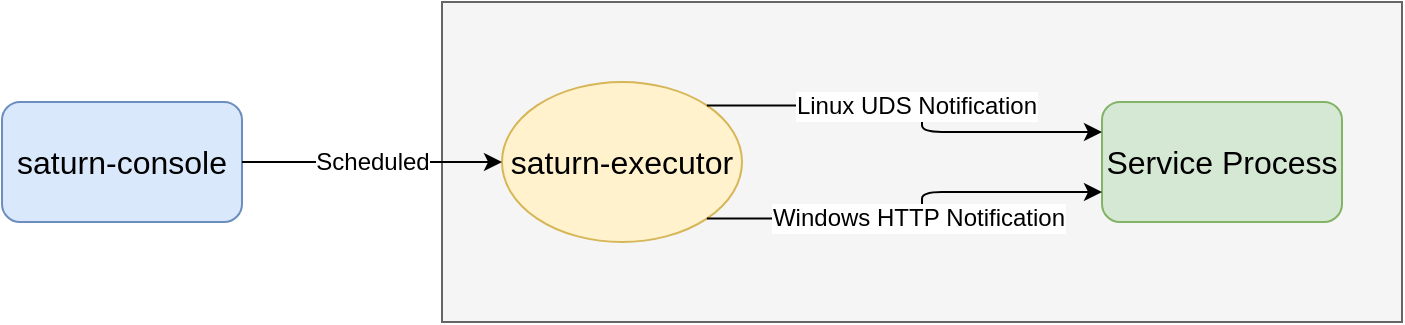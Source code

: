 <mxfile version="24.4.8" type="device">
  <diagram name="第 1 页" id="nGFu9D_AhwtQc-8zZwIC">
    <mxGraphModel dx="1728" dy="674" grid="1" gridSize="10" guides="1" tooltips="1" connect="1" arrows="1" fold="1" page="1" pageScale="1" pageWidth="827" pageHeight="1169" math="0" shadow="0">
      <root>
        <mxCell id="0" />
        <mxCell id="1" parent="0" />
        <mxCell id="QlW6k6h92Zlr6ATB8lqt-1" value="&lt;font style=&quot;font-size: 16px;&quot;&gt;saturn-console&lt;/font&gt;" style="rounded=1;whiteSpace=wrap;html=1;fillColor=#dae8fc;strokeColor=#6c8ebf;" vertex="1" parent="1">
          <mxGeometry x="-120" y="140" width="120" height="60" as="geometry" />
        </mxCell>
        <mxCell id="QlW6k6h92Zlr6ATB8lqt-2" value="" style="rounded=0;whiteSpace=wrap;html=1;fillColor=#f5f5f5;strokeColor=#666666;fontColor=#333333;" vertex="1" parent="1">
          <mxGeometry x="100" y="90" width="480" height="160" as="geometry" />
        </mxCell>
        <mxCell id="QlW6k6h92Zlr6ATB8lqt-3" value="&lt;font style=&quot;font-size: 16px;&quot;&gt;saturn-executor&lt;/font&gt;" style="ellipse;whiteSpace=wrap;html=1;fillColor=#fff2cc;strokeColor=#d6b656;" vertex="1" parent="1">
          <mxGeometry x="130" y="130" width="120" height="80" as="geometry" />
        </mxCell>
        <mxCell id="QlW6k6h92Zlr6ATB8lqt-4" value="&lt;font style=&quot;font-size: 16px;&quot;&gt;Service Process&lt;/font&gt;" style="rounded=1;whiteSpace=wrap;html=1;fillColor=#d5e8d4;strokeColor=#82b366;" vertex="1" parent="1">
          <mxGeometry x="430" y="140" width="120" height="60" as="geometry" />
        </mxCell>
        <mxCell id="QlW6k6h92Zlr6ATB8lqt-5" value="&lt;font style=&quot;font-size: 12px;&quot;&gt;Scheduled&lt;/font&gt;" style="endArrow=classic;html=1;exitX=1;exitY=0.5;exitDx=0;exitDy=0;entryX=0;entryY=0.5;entryDx=0;entryDy=0;" edge="1" parent="1" source="QlW6k6h92Zlr6ATB8lqt-1" target="QlW6k6h92Zlr6ATB8lqt-3">
          <mxGeometry width="50" height="50" relative="1" as="geometry">
            <mxPoint x="10" y="330" as="sourcePoint" />
            <mxPoint x="60" y="280" as="targetPoint" />
          </mxGeometry>
        </mxCell>
        <mxCell id="QlW6k6h92Zlr6ATB8lqt-6" value="&lt;font style=&quot;font-size: 12px;&quot;&gt;Linux UDS&amp;nbsp;Notification&lt;/font&gt;" style="endArrow=classic;html=1;exitX=1;exitY=0;exitDx=0;exitDy=0;entryX=0;entryY=0.25;entryDx=0;entryDy=0;edgeStyle=orthogonalEdgeStyle;" edge="1" parent="1" source="QlW6k6h92Zlr6ATB8lqt-3" target="QlW6k6h92Zlr6ATB8lqt-4">
          <mxGeometry x="-0.006" width="50" height="50" relative="1" as="geometry">
            <mxPoint x="270" y="200" as="sourcePoint" />
            <mxPoint x="320" y="150" as="targetPoint" />
            <mxPoint as="offset" />
          </mxGeometry>
        </mxCell>
        <mxCell id="QlW6k6h92Zlr6ATB8lqt-7" value="&lt;font style=&quot;font-size: 12px;&quot;&gt;Windows HTTP&amp;nbsp;Notification&lt;/font&gt;" style="endArrow=classic;html=1;exitX=1;exitY=1;exitDx=0;exitDy=0;entryX=0;entryY=0.75;entryDx=0;entryDy=0;edgeStyle=orthogonalEdgeStyle;" edge="1" parent="1" source="QlW6k6h92Zlr6ATB8lqt-3" target="QlW6k6h92Zlr6ATB8lqt-4">
          <mxGeometry width="50" height="50" relative="1" as="geometry">
            <mxPoint x="280" y="240" as="sourcePoint" />
            <mxPoint x="330" y="190" as="targetPoint" />
          </mxGeometry>
        </mxCell>
      </root>
    </mxGraphModel>
  </diagram>
</mxfile>

